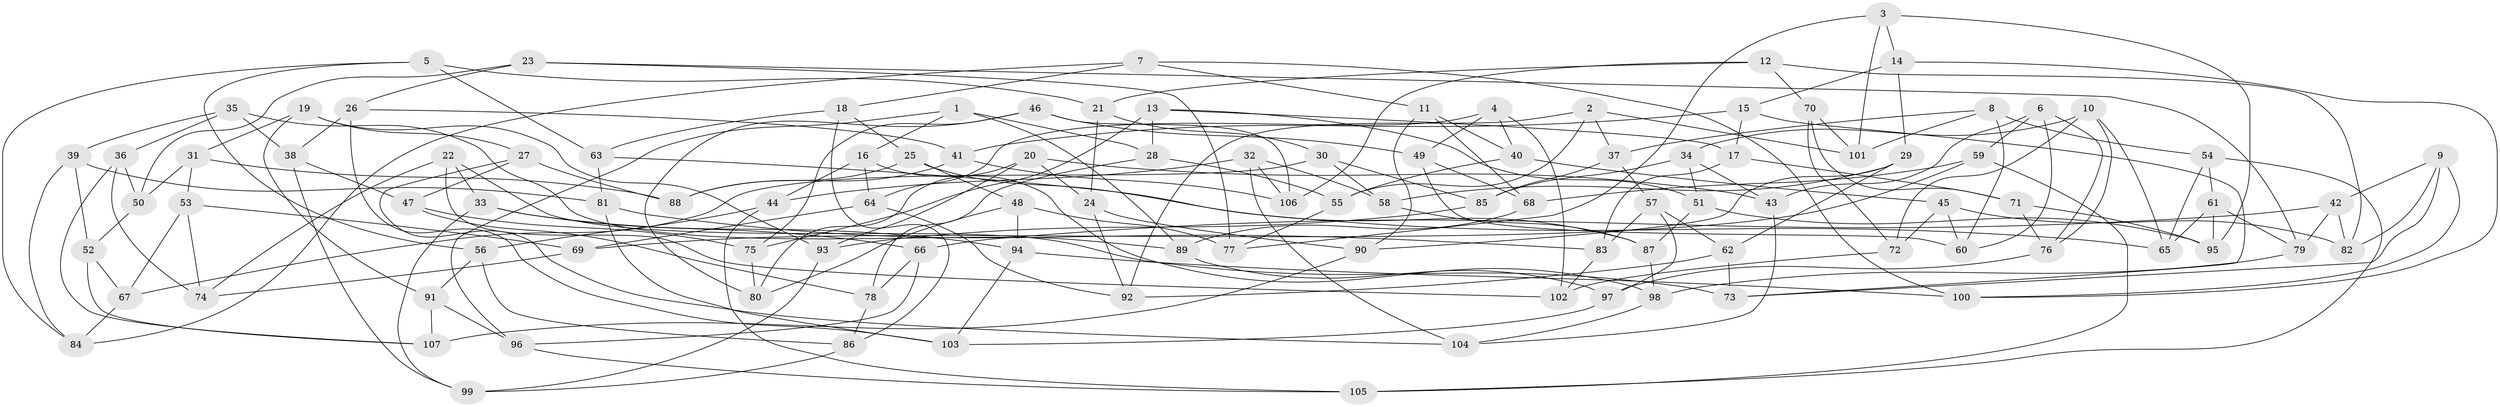 // coarse degree distribution, {4: 0.527027027027027, 6: 0.3918918918918919, 3: 0.02702702702702703, 5: 0.05405405405405406}
// Generated by graph-tools (version 1.1) at 2025/24/03/03/25 07:24:30]
// undirected, 107 vertices, 214 edges
graph export_dot {
graph [start="1"]
  node [color=gray90,style=filled];
  1;
  2;
  3;
  4;
  5;
  6;
  7;
  8;
  9;
  10;
  11;
  12;
  13;
  14;
  15;
  16;
  17;
  18;
  19;
  20;
  21;
  22;
  23;
  24;
  25;
  26;
  27;
  28;
  29;
  30;
  31;
  32;
  33;
  34;
  35;
  36;
  37;
  38;
  39;
  40;
  41;
  42;
  43;
  44;
  45;
  46;
  47;
  48;
  49;
  50;
  51;
  52;
  53;
  54;
  55;
  56;
  57;
  58;
  59;
  60;
  61;
  62;
  63;
  64;
  65;
  66;
  67;
  68;
  69;
  70;
  71;
  72;
  73;
  74;
  75;
  76;
  77;
  78;
  79;
  80;
  81;
  82;
  83;
  84;
  85;
  86;
  87;
  88;
  89;
  90;
  91;
  92;
  93;
  94;
  95;
  96;
  97;
  98;
  99;
  100;
  101;
  102;
  103;
  104;
  105;
  106;
  107;
  1 -- 16;
  1 -- 89;
  1 -- 96;
  1 -- 28;
  2 -- 92;
  2 -- 101;
  2 -- 37;
  2 -- 55;
  3 -- 77;
  3 -- 14;
  3 -- 95;
  3 -- 101;
  4 -- 102;
  4 -- 40;
  4 -- 64;
  4 -- 49;
  5 -- 63;
  5 -- 56;
  5 -- 21;
  5 -- 84;
  6 -- 59;
  6 -- 76;
  6 -- 43;
  6 -- 60;
  7 -- 18;
  7 -- 11;
  7 -- 100;
  7 -- 84;
  8 -- 54;
  8 -- 101;
  8 -- 60;
  8 -- 37;
  9 -- 82;
  9 -- 42;
  9 -- 100;
  9 -- 73;
  10 -- 34;
  10 -- 65;
  10 -- 72;
  10 -- 76;
  11 -- 90;
  11 -- 40;
  11 -- 68;
  12 -- 82;
  12 -- 21;
  12 -- 106;
  12 -- 70;
  13 -- 75;
  13 -- 28;
  13 -- 51;
  13 -- 17;
  14 -- 29;
  14 -- 15;
  14 -- 100;
  15 -- 17;
  15 -- 41;
  15 -- 73;
  16 -- 98;
  16 -- 44;
  16 -- 64;
  17 -- 71;
  17 -- 83;
  18 -- 63;
  18 -- 86;
  18 -- 25;
  19 -- 27;
  19 -- 93;
  19 -- 91;
  19 -- 31;
  20 -- 80;
  20 -- 43;
  20 -- 93;
  20 -- 24;
  21 -- 24;
  21 -- 30;
  22 -- 74;
  22 -- 102;
  22 -- 73;
  22 -- 33;
  23 -- 79;
  23 -- 50;
  23 -- 77;
  23 -- 26;
  24 -- 90;
  24 -- 92;
  25 -- 48;
  25 -- 87;
  25 -- 88;
  26 -- 38;
  26 -- 103;
  26 -- 41;
  27 -- 47;
  27 -- 104;
  27 -- 88;
  28 -- 78;
  28 -- 55;
  29 -- 90;
  29 -- 62;
  29 -- 58;
  30 -- 85;
  30 -- 67;
  30 -- 58;
  31 -- 53;
  31 -- 88;
  31 -- 50;
  32 -- 106;
  32 -- 58;
  32 -- 104;
  32 -- 44;
  33 -- 94;
  33 -- 66;
  33 -- 99;
  34 -- 51;
  34 -- 43;
  34 -- 85;
  35 -- 36;
  35 -- 89;
  35 -- 39;
  35 -- 38;
  36 -- 50;
  36 -- 107;
  36 -- 74;
  37 -- 57;
  37 -- 85;
  38 -- 47;
  38 -- 99;
  39 -- 81;
  39 -- 84;
  39 -- 52;
  40 -- 45;
  40 -- 55;
  41 -- 88;
  41 -- 106;
  42 -- 82;
  42 -- 79;
  42 -- 66;
  43 -- 104;
  44 -- 105;
  44 -- 56;
  45 -- 72;
  45 -- 82;
  45 -- 60;
  46 -- 80;
  46 -- 75;
  46 -- 49;
  46 -- 106;
  47 -- 78;
  47 -- 75;
  48 -- 94;
  48 -- 80;
  48 -- 77;
  49 -- 60;
  49 -- 68;
  50 -- 52;
  51 -- 95;
  51 -- 87;
  52 -- 107;
  52 -- 67;
  53 -- 74;
  53 -- 67;
  53 -- 69;
  54 -- 65;
  54 -- 61;
  54 -- 105;
  55 -- 77;
  56 -- 86;
  56 -- 91;
  57 -- 62;
  57 -- 83;
  57 -- 97;
  58 -- 87;
  59 -- 68;
  59 -- 69;
  59 -- 105;
  61 -- 95;
  61 -- 79;
  61 -- 65;
  62 -- 73;
  62 -- 92;
  63 -- 81;
  63 -- 65;
  64 -- 92;
  64 -- 69;
  66 -- 96;
  66 -- 78;
  67 -- 84;
  68 -- 89;
  69 -- 74;
  70 -- 101;
  70 -- 71;
  70 -- 72;
  71 -- 76;
  71 -- 95;
  72 -- 102;
  75 -- 80;
  76 -- 97;
  78 -- 86;
  79 -- 98;
  81 -- 83;
  81 -- 103;
  83 -- 102;
  85 -- 93;
  86 -- 99;
  87 -- 98;
  89 -- 97;
  90 -- 107;
  91 -- 107;
  91 -- 96;
  93 -- 99;
  94 -- 103;
  94 -- 100;
  96 -- 105;
  97 -- 103;
  98 -- 104;
}
